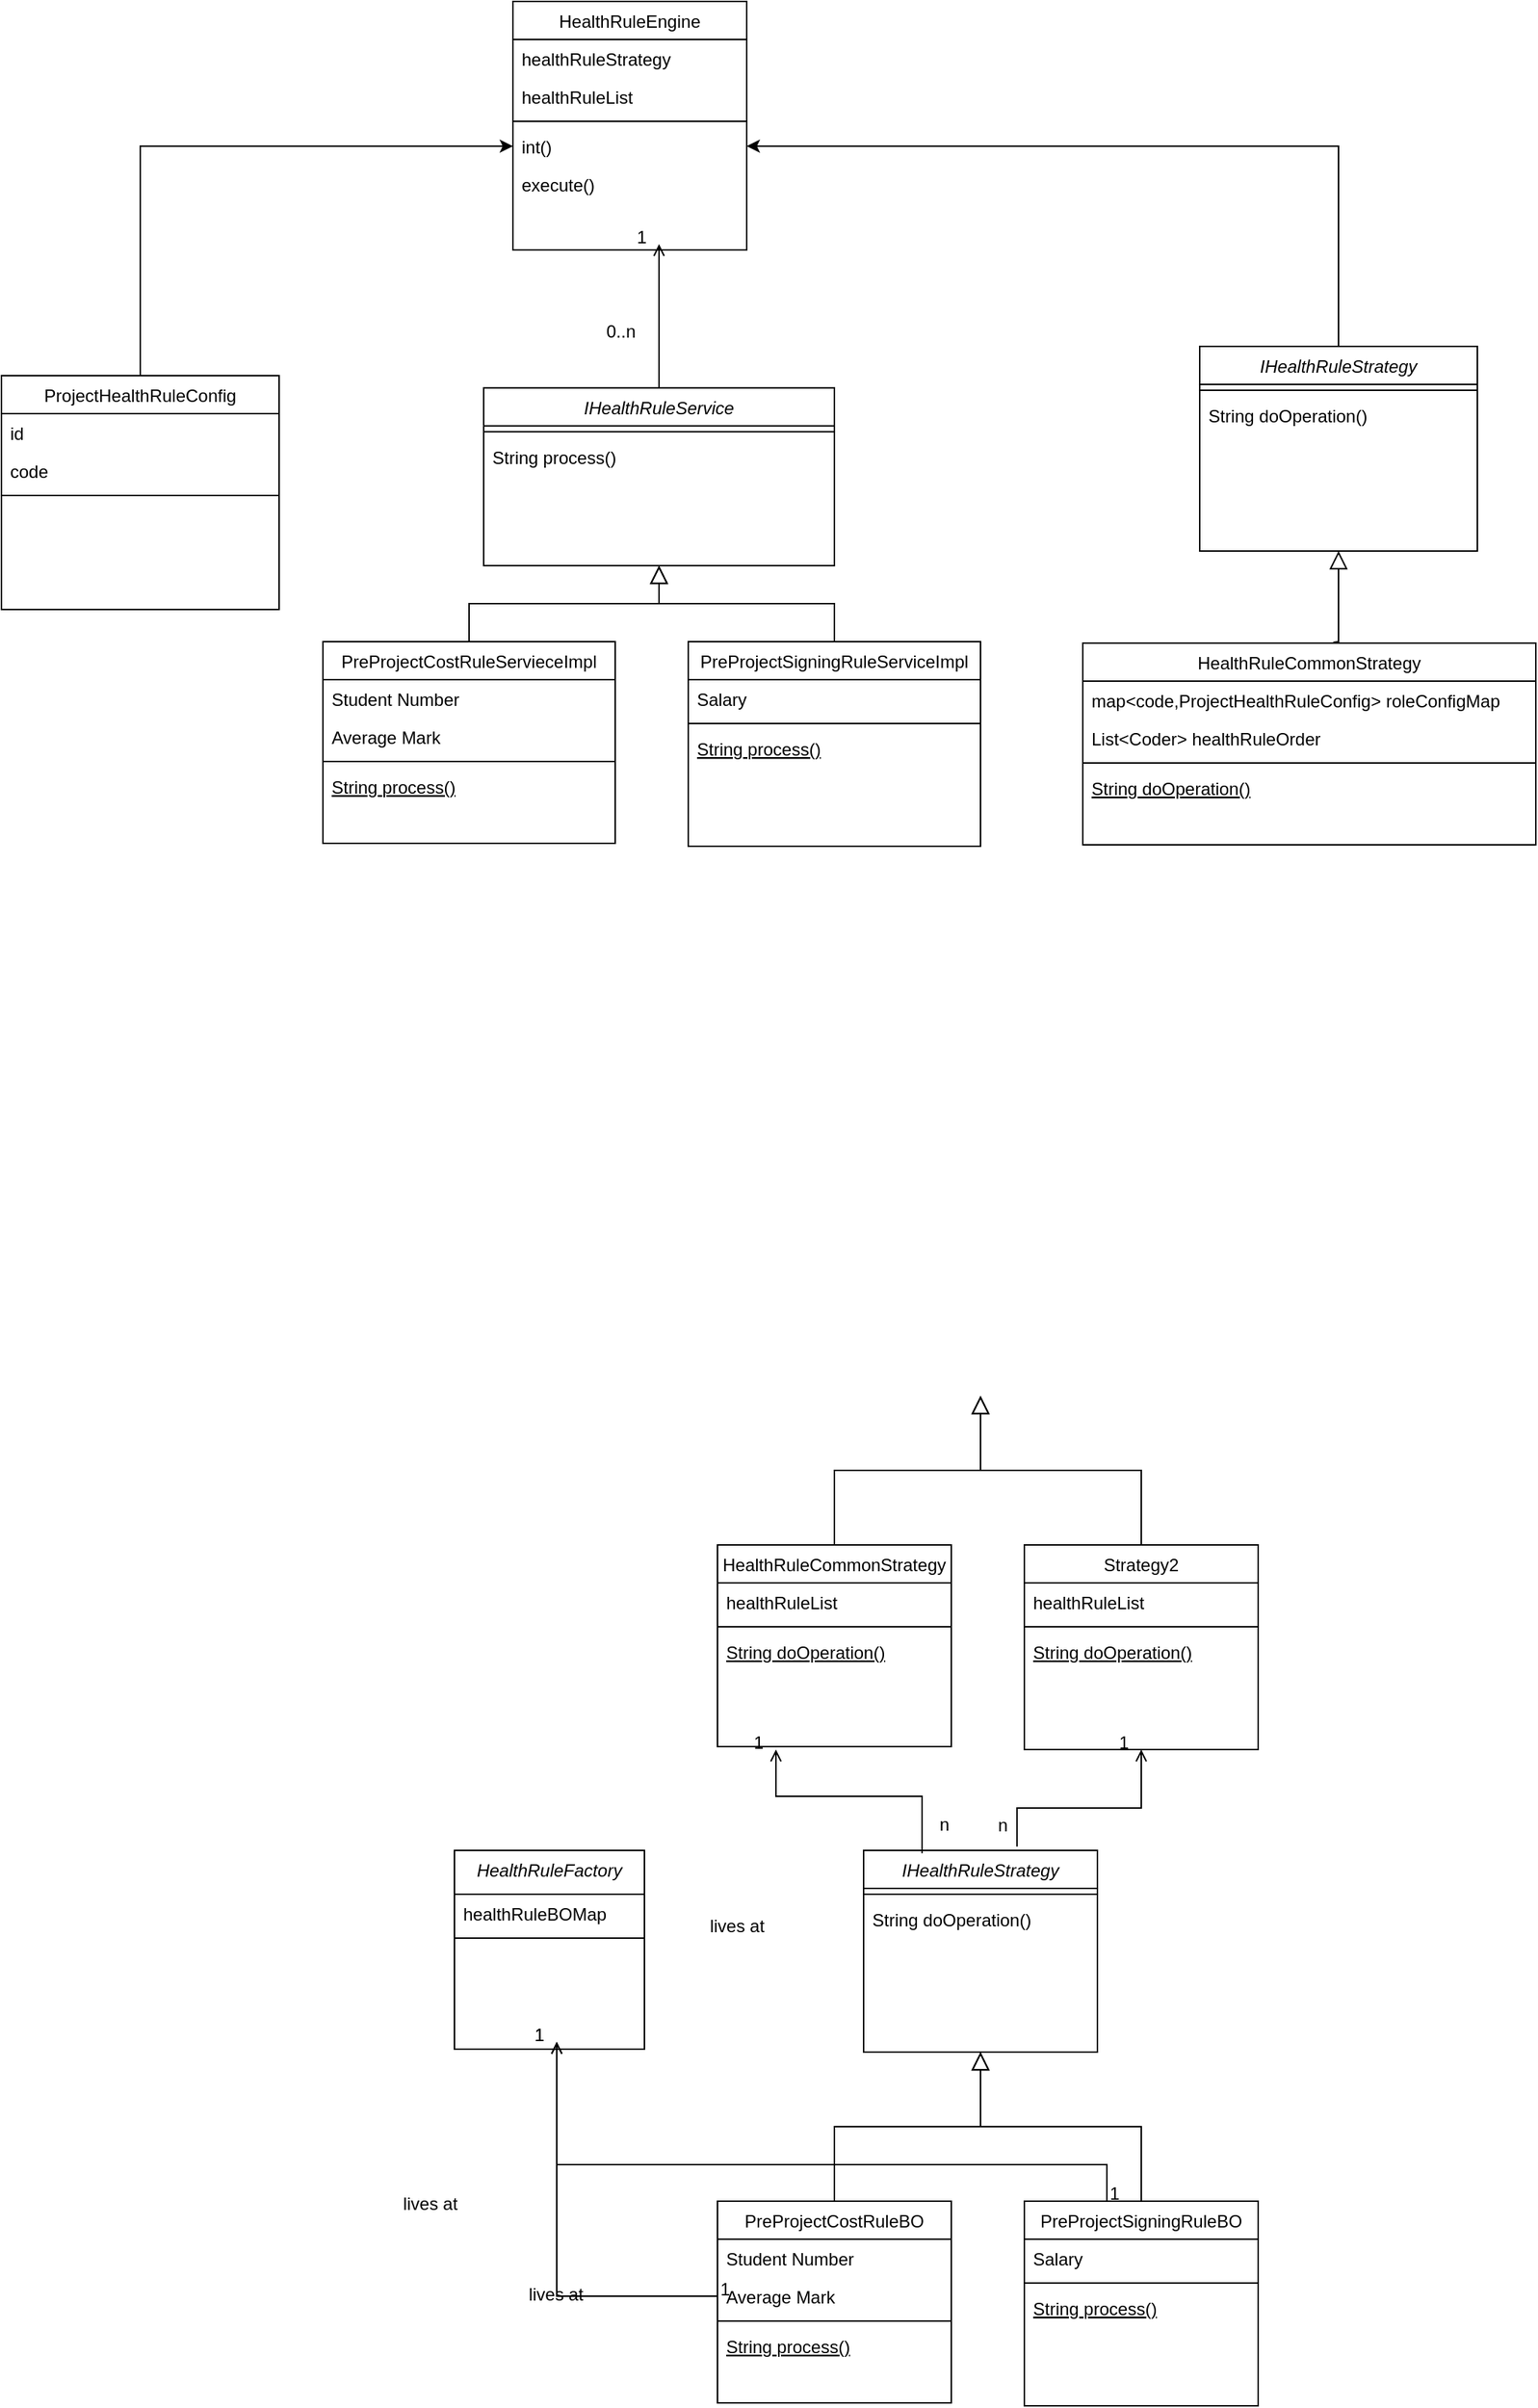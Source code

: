 <mxfile version="24.3.1" type="github">
  <diagram id="C5RBs43oDa-KdzZeNtuy" name="Page-1">
    <mxGraphModel dx="2474" dy="2051" grid="1" gridSize="10" guides="1" tooltips="1" connect="1" arrows="1" fold="1" page="1" pageScale="1" pageWidth="827" pageHeight="1169" math="0" shadow="0">
      <root>
        <mxCell id="WIyWlLk6GJQsqaUBKTNV-0" />
        <mxCell id="WIyWlLk6GJQsqaUBKTNV-1" parent="WIyWlLk6GJQsqaUBKTNV-0" />
        <mxCell id="zkfFHV4jXpPFQw0GAbJ--0" value="IHealthRuleService" style="swimlane;fontStyle=2;align=center;verticalAlign=top;childLayout=stackLayout;horizontal=1;startSize=26;horizontalStack=0;resizeParent=1;resizeLast=0;collapsible=1;marginBottom=0;rounded=0;shadow=0;strokeWidth=1;" parent="WIyWlLk6GJQsqaUBKTNV-1" vertex="1">
          <mxGeometry x="-60" y="168.42" width="240" height="121.58" as="geometry">
            <mxRectangle x="230" y="140" width="160" height="26" as="alternateBounds" />
          </mxGeometry>
        </mxCell>
        <mxCell id="zkfFHV4jXpPFQw0GAbJ--4" value="" style="line;html=1;strokeWidth=1;align=left;verticalAlign=middle;spacingTop=-1;spacingLeft=3;spacingRight=3;rotatable=0;labelPosition=right;points=[];portConstraint=eastwest;" parent="zkfFHV4jXpPFQw0GAbJ--0" vertex="1">
          <mxGeometry y="26" width="240" height="8" as="geometry" />
        </mxCell>
        <mxCell id="zkfFHV4jXpPFQw0GAbJ--5" value="String process()" style="text;align=left;verticalAlign=top;spacingLeft=4;spacingRight=4;overflow=hidden;rotatable=0;points=[[0,0.5],[1,0.5]];portConstraint=eastwest;" parent="zkfFHV4jXpPFQw0GAbJ--0" vertex="1">
          <mxGeometry y="34" width="240" height="26" as="geometry" />
        </mxCell>
        <mxCell id="zkfFHV4jXpPFQw0GAbJ--6" value="PreProjectCostRuleServieceImpl" style="swimlane;fontStyle=0;align=center;verticalAlign=top;childLayout=stackLayout;horizontal=1;startSize=26;horizontalStack=0;resizeParent=1;resizeLast=0;collapsible=1;marginBottom=0;rounded=0;shadow=0;strokeWidth=1;" parent="WIyWlLk6GJQsqaUBKTNV-1" vertex="1">
          <mxGeometry x="-170" y="342" width="200" height="138" as="geometry">
            <mxRectangle x="130" y="380" width="160" height="26" as="alternateBounds" />
          </mxGeometry>
        </mxCell>
        <mxCell id="zkfFHV4jXpPFQw0GAbJ--7" value="Student Number" style="text;align=left;verticalAlign=top;spacingLeft=4;spacingRight=4;overflow=hidden;rotatable=0;points=[[0,0.5],[1,0.5]];portConstraint=eastwest;" parent="zkfFHV4jXpPFQw0GAbJ--6" vertex="1">
          <mxGeometry y="26" width="200" height="26" as="geometry" />
        </mxCell>
        <mxCell id="zkfFHV4jXpPFQw0GAbJ--8" value="Average Mark" style="text;align=left;verticalAlign=top;spacingLeft=4;spacingRight=4;overflow=hidden;rotatable=0;points=[[0,0.5],[1,0.5]];portConstraint=eastwest;rounded=0;shadow=0;html=0;" parent="zkfFHV4jXpPFQw0GAbJ--6" vertex="1">
          <mxGeometry y="52" width="200" height="26" as="geometry" />
        </mxCell>
        <mxCell id="zkfFHV4jXpPFQw0GAbJ--9" value="" style="line;html=1;strokeWidth=1;align=left;verticalAlign=middle;spacingTop=-1;spacingLeft=3;spacingRight=3;rotatable=0;labelPosition=right;points=[];portConstraint=eastwest;" parent="zkfFHV4jXpPFQw0GAbJ--6" vertex="1">
          <mxGeometry y="78" width="200" height="8" as="geometry" />
        </mxCell>
        <mxCell id="zkfFHV4jXpPFQw0GAbJ--10" value="String process()" style="text;align=left;verticalAlign=top;spacingLeft=4;spacingRight=4;overflow=hidden;rotatable=0;points=[[0,0.5],[1,0.5]];portConstraint=eastwest;fontStyle=4" parent="zkfFHV4jXpPFQw0GAbJ--6" vertex="1">
          <mxGeometry y="86" width="200" height="26" as="geometry" />
        </mxCell>
        <mxCell id="zkfFHV4jXpPFQw0GAbJ--12" value="" style="endArrow=block;endSize=10;endFill=0;shadow=0;strokeWidth=1;rounded=0;curved=0;edgeStyle=elbowEdgeStyle;elbow=vertical;" parent="WIyWlLk6GJQsqaUBKTNV-1" source="zkfFHV4jXpPFQw0GAbJ--6" target="zkfFHV4jXpPFQw0GAbJ--0" edge="1">
          <mxGeometry width="160" relative="1" as="geometry">
            <mxPoint x="-50" y="251.42" as="sourcePoint" />
            <mxPoint x="-50" y="251.42" as="targetPoint" />
          </mxGeometry>
        </mxCell>
        <mxCell id="zkfFHV4jXpPFQw0GAbJ--13" value="PreProjectSigningRuleServiceImpl" style="swimlane;fontStyle=0;align=center;verticalAlign=top;childLayout=stackLayout;horizontal=1;startSize=26;horizontalStack=0;resizeParent=1;resizeLast=0;collapsible=1;marginBottom=0;rounded=0;shadow=0;strokeWidth=1;" parent="WIyWlLk6GJQsqaUBKTNV-1" vertex="1">
          <mxGeometry x="80" y="342" width="200" height="140" as="geometry">
            <mxRectangle x="340" y="380" width="170" height="26" as="alternateBounds" />
          </mxGeometry>
        </mxCell>
        <mxCell id="zkfFHV4jXpPFQw0GAbJ--14" value="Salary" style="text;align=left;verticalAlign=top;spacingLeft=4;spacingRight=4;overflow=hidden;rotatable=0;points=[[0,0.5],[1,0.5]];portConstraint=eastwest;" parent="zkfFHV4jXpPFQw0GAbJ--13" vertex="1">
          <mxGeometry y="26" width="200" height="26" as="geometry" />
        </mxCell>
        <mxCell id="zkfFHV4jXpPFQw0GAbJ--15" value="" style="line;html=1;strokeWidth=1;align=left;verticalAlign=middle;spacingTop=-1;spacingLeft=3;spacingRight=3;rotatable=0;labelPosition=right;points=[];portConstraint=eastwest;" parent="zkfFHV4jXpPFQw0GAbJ--13" vertex="1">
          <mxGeometry y="52" width="200" height="8" as="geometry" />
        </mxCell>
        <mxCell id="kX_uOr65RnLTQAiYlxwa-3" value="String process()" style="text;align=left;verticalAlign=top;spacingLeft=4;spacingRight=4;overflow=hidden;rotatable=0;points=[[0,0.5],[1,0.5]];portConstraint=eastwest;fontStyle=4" vertex="1" parent="zkfFHV4jXpPFQw0GAbJ--13">
          <mxGeometry y="60" width="200" height="26" as="geometry" />
        </mxCell>
        <mxCell id="zkfFHV4jXpPFQw0GAbJ--16" value="" style="endArrow=block;endSize=10;endFill=0;shadow=0;strokeWidth=1;rounded=0;curved=0;edgeStyle=elbowEdgeStyle;elbow=vertical;" parent="WIyWlLk6GJQsqaUBKTNV-1" source="zkfFHV4jXpPFQw0GAbJ--13" target="zkfFHV4jXpPFQw0GAbJ--0" edge="1">
          <mxGeometry width="160" relative="1" as="geometry">
            <mxPoint x="-40" y="421.42" as="sourcePoint" />
            <mxPoint x="60" y="319.42" as="targetPoint" />
          </mxGeometry>
        </mxCell>
        <mxCell id="zkfFHV4jXpPFQw0GAbJ--17" value="HealthRuleEngine" style="swimlane;fontStyle=0;align=center;verticalAlign=top;childLayout=stackLayout;horizontal=1;startSize=26;horizontalStack=0;resizeParent=1;resizeLast=0;collapsible=1;marginBottom=0;rounded=0;shadow=0;strokeWidth=1;" parent="WIyWlLk6GJQsqaUBKTNV-1" vertex="1">
          <mxGeometry x="-40" y="-96" width="160" height="170" as="geometry">
            <mxRectangle x="550" y="140" width="160" height="26" as="alternateBounds" />
          </mxGeometry>
        </mxCell>
        <mxCell id="zkfFHV4jXpPFQw0GAbJ--18" value="healthRuleStrategy" style="text;align=left;verticalAlign=top;spacingLeft=4;spacingRight=4;overflow=hidden;rotatable=0;points=[[0,0.5],[1,0.5]];portConstraint=eastwest;" parent="zkfFHV4jXpPFQw0GAbJ--17" vertex="1">
          <mxGeometry y="26" width="160" height="26" as="geometry" />
        </mxCell>
        <mxCell id="kX_uOr65RnLTQAiYlxwa-150" value="healthRuleList" style="text;align=left;verticalAlign=top;spacingLeft=4;spacingRight=4;overflow=hidden;rotatable=0;points=[[0,0.5],[1,0.5]];portConstraint=eastwest;rounded=0;shadow=0;html=0;" vertex="1" parent="zkfFHV4jXpPFQw0GAbJ--17">
          <mxGeometry y="52" width="160" height="26" as="geometry" />
        </mxCell>
        <mxCell id="zkfFHV4jXpPFQw0GAbJ--23" value="" style="line;html=1;strokeWidth=1;align=left;verticalAlign=middle;spacingTop=-1;spacingLeft=3;spacingRight=3;rotatable=0;labelPosition=right;points=[];portConstraint=eastwest;" parent="zkfFHV4jXpPFQw0GAbJ--17" vertex="1">
          <mxGeometry y="78" width="160" height="8" as="geometry" />
        </mxCell>
        <mxCell id="zkfFHV4jXpPFQw0GAbJ--24" value="int()" style="text;align=left;verticalAlign=top;spacingLeft=4;spacingRight=4;overflow=hidden;rotatable=0;points=[[0,0.5],[1,0.5]];portConstraint=eastwest;" parent="zkfFHV4jXpPFQw0GAbJ--17" vertex="1">
          <mxGeometry y="86" width="160" height="26" as="geometry" />
        </mxCell>
        <mxCell id="zkfFHV4jXpPFQw0GAbJ--25" value="execute()" style="text;align=left;verticalAlign=top;spacingLeft=4;spacingRight=4;overflow=hidden;rotatable=0;points=[[0,0.5],[1,0.5]];portConstraint=eastwest;" parent="zkfFHV4jXpPFQw0GAbJ--17" vertex="1">
          <mxGeometry y="112" width="160" height="26" as="geometry" />
        </mxCell>
        <mxCell id="zkfFHV4jXpPFQw0GAbJ--26" value="" style="endArrow=open;shadow=0;strokeWidth=1;rounded=0;curved=0;endFill=1;edgeStyle=elbowEdgeStyle;elbow=vertical;" parent="WIyWlLk6GJQsqaUBKTNV-1" source="zkfFHV4jXpPFQw0GAbJ--0" edge="1">
          <mxGeometry x="0.5" y="41" relative="1" as="geometry">
            <mxPoint x="95" y="190" as="sourcePoint" />
            <mxPoint x="60" y="70" as="targetPoint" />
            <mxPoint x="-40" y="32" as="offset" />
          </mxGeometry>
        </mxCell>
        <mxCell id="zkfFHV4jXpPFQw0GAbJ--27" value="0..n" style="resizable=0;align=left;verticalAlign=bottom;labelBackgroundColor=none;fontSize=12;" parent="zkfFHV4jXpPFQw0GAbJ--26" connectable="0" vertex="1">
          <mxGeometry x="-1" relative="1" as="geometry">
            <mxPoint x="-38" y="-30" as="offset" />
          </mxGeometry>
        </mxCell>
        <mxCell id="zkfFHV4jXpPFQw0GAbJ--28" value="1" style="resizable=0;align=right;verticalAlign=bottom;labelBackgroundColor=none;fontSize=12;" parent="zkfFHV4jXpPFQw0GAbJ--26" connectable="0" vertex="1">
          <mxGeometry x="1" relative="1" as="geometry">
            <mxPoint x="-7" y="4" as="offset" />
          </mxGeometry>
        </mxCell>
        <mxCell id="zkfFHV4jXpPFQw0GAbJ--29" value="&lt;div&gt;&lt;br&gt;&lt;/div&gt;&lt;div&gt;&lt;br&gt;&lt;/div&gt;" style="text;html=1;resizable=0;points=[];;align=center;verticalAlign=middle;labelBackgroundColor=none;rounded=0;shadow=0;strokeWidth=1;fontSize=12;" parent="zkfFHV4jXpPFQw0GAbJ--26" vertex="1" connectable="0">
          <mxGeometry x="0.5" y="49" relative="1" as="geometry">
            <mxPoint x="-38" y="40" as="offset" />
          </mxGeometry>
        </mxCell>
        <mxCell id="kX_uOr65RnLTQAiYlxwa-52" value="HealthRuleCommonStrategy" style="swimlane;fontStyle=0;align=center;verticalAlign=top;childLayout=stackLayout;horizontal=1;startSize=26;horizontalStack=0;resizeParent=1;resizeLast=0;collapsible=1;marginBottom=0;rounded=0;shadow=0;strokeWidth=1;" vertex="1" parent="WIyWlLk6GJQsqaUBKTNV-1">
          <mxGeometry x="100" y="960" width="160" height="138" as="geometry">
            <mxRectangle x="130" y="380" width="160" height="26" as="alternateBounds" />
          </mxGeometry>
        </mxCell>
        <mxCell id="kX_uOr65RnLTQAiYlxwa-54" value="healthRuleList" style="text;align=left;verticalAlign=top;spacingLeft=4;spacingRight=4;overflow=hidden;rotatable=0;points=[[0,0.5],[1,0.5]];portConstraint=eastwest;rounded=0;shadow=0;html=0;" vertex="1" parent="kX_uOr65RnLTQAiYlxwa-52">
          <mxGeometry y="26" width="160" height="26" as="geometry" />
        </mxCell>
        <mxCell id="kX_uOr65RnLTQAiYlxwa-55" value="" style="line;html=1;strokeWidth=1;align=left;verticalAlign=middle;spacingTop=-1;spacingLeft=3;spacingRight=3;rotatable=0;labelPosition=right;points=[];portConstraint=eastwest;" vertex="1" parent="kX_uOr65RnLTQAiYlxwa-52">
          <mxGeometry y="52" width="160" height="8" as="geometry" />
        </mxCell>
        <mxCell id="kX_uOr65RnLTQAiYlxwa-56" value="String doOperation()" style="text;align=left;verticalAlign=top;spacingLeft=4;spacingRight=4;overflow=hidden;rotatable=0;points=[[0,0.5],[1,0.5]];portConstraint=eastwest;fontStyle=4" vertex="1" parent="kX_uOr65RnLTQAiYlxwa-52">
          <mxGeometry y="60" width="160" height="26" as="geometry" />
        </mxCell>
        <mxCell id="kX_uOr65RnLTQAiYlxwa-57" value="" style="endArrow=block;endSize=10;endFill=0;shadow=0;strokeWidth=1;rounded=0;curved=0;edgeStyle=elbowEdgeStyle;elbow=vertical;" edge="1" parent="WIyWlLk6GJQsqaUBKTNV-1" source="kX_uOr65RnLTQAiYlxwa-52">
          <mxGeometry width="160" relative="1" as="geometry">
            <mxPoint x="180" y="803" as="sourcePoint" />
            <mxPoint x="280" y="858" as="targetPoint" />
          </mxGeometry>
        </mxCell>
        <mxCell id="kX_uOr65RnLTQAiYlxwa-58" value="Strategy2" style="swimlane;fontStyle=0;align=center;verticalAlign=top;childLayout=stackLayout;horizontal=1;startSize=26;horizontalStack=0;resizeParent=1;resizeLast=0;collapsible=1;marginBottom=0;rounded=0;shadow=0;strokeWidth=1;" vertex="1" parent="WIyWlLk6GJQsqaUBKTNV-1">
          <mxGeometry x="310" y="960" width="160" height="140" as="geometry">
            <mxRectangle x="340" y="380" width="170" height="26" as="alternateBounds" />
          </mxGeometry>
        </mxCell>
        <mxCell id="kX_uOr65RnLTQAiYlxwa-59" value="healthRuleList" style="text;align=left;verticalAlign=top;spacingLeft=4;spacingRight=4;overflow=hidden;rotatable=0;points=[[0,0.5],[1,0.5]];portConstraint=eastwest;" vertex="1" parent="kX_uOr65RnLTQAiYlxwa-58">
          <mxGeometry y="26" width="160" height="26" as="geometry" />
        </mxCell>
        <mxCell id="kX_uOr65RnLTQAiYlxwa-60" value="" style="line;html=1;strokeWidth=1;align=left;verticalAlign=middle;spacingTop=-1;spacingLeft=3;spacingRight=3;rotatable=0;labelPosition=right;points=[];portConstraint=eastwest;" vertex="1" parent="kX_uOr65RnLTQAiYlxwa-58">
          <mxGeometry y="52" width="160" height="8" as="geometry" />
        </mxCell>
        <mxCell id="kX_uOr65RnLTQAiYlxwa-61" value="String doOperation()" style="text;align=left;verticalAlign=top;spacingLeft=4;spacingRight=4;overflow=hidden;rotatable=0;points=[[0,0.5],[1,0.5]];portConstraint=eastwest;fontStyle=4" vertex="1" parent="kX_uOr65RnLTQAiYlxwa-58">
          <mxGeometry y="60" width="160" height="26" as="geometry" />
        </mxCell>
        <mxCell id="kX_uOr65RnLTQAiYlxwa-62" value="" style="endArrow=block;endSize=10;endFill=0;shadow=0;strokeWidth=1;rounded=0;curved=0;edgeStyle=elbowEdgeStyle;elbow=vertical;" edge="1" parent="WIyWlLk6GJQsqaUBKTNV-1" source="kX_uOr65RnLTQAiYlxwa-58">
          <mxGeometry width="160" relative="1" as="geometry">
            <mxPoint x="190" y="973" as="sourcePoint" />
            <mxPoint x="280" y="858" as="targetPoint" />
          </mxGeometry>
        </mxCell>
        <mxCell id="kX_uOr65RnLTQAiYlxwa-83" value="IHealthRuleStrategy" style="swimlane;fontStyle=2;align=center;verticalAlign=top;childLayout=stackLayout;horizontal=1;startSize=26;horizontalStack=0;resizeParent=1;resizeLast=0;collapsible=1;marginBottom=0;rounded=0;shadow=0;strokeWidth=1;" vertex="1" parent="WIyWlLk6GJQsqaUBKTNV-1">
          <mxGeometry x="200" y="1169" width="160" height="138" as="geometry">
            <mxRectangle x="230" y="140" width="160" height="26" as="alternateBounds" />
          </mxGeometry>
        </mxCell>
        <mxCell id="kX_uOr65RnLTQAiYlxwa-84" value="" style="line;html=1;strokeWidth=1;align=left;verticalAlign=middle;spacingTop=-1;spacingLeft=3;spacingRight=3;rotatable=0;labelPosition=right;points=[];portConstraint=eastwest;" vertex="1" parent="kX_uOr65RnLTQAiYlxwa-83">
          <mxGeometry y="26" width="160" height="8" as="geometry" />
        </mxCell>
        <mxCell id="kX_uOr65RnLTQAiYlxwa-85" value="String doOperation()" style="text;align=left;verticalAlign=top;spacingLeft=4;spacingRight=4;overflow=hidden;rotatable=0;points=[[0,0.5],[1,0.5]];portConstraint=eastwest;" vertex="1" parent="kX_uOr65RnLTQAiYlxwa-83">
          <mxGeometry y="34" width="160" height="26" as="geometry" />
        </mxCell>
        <mxCell id="kX_uOr65RnLTQAiYlxwa-86" value="PreProjectCostRuleBO" style="swimlane;fontStyle=0;align=center;verticalAlign=top;childLayout=stackLayout;horizontal=1;startSize=26;horizontalStack=0;resizeParent=1;resizeLast=0;collapsible=1;marginBottom=0;rounded=0;shadow=0;strokeWidth=1;" vertex="1" parent="WIyWlLk6GJQsqaUBKTNV-1">
          <mxGeometry x="100" y="1409" width="160" height="138" as="geometry">
            <mxRectangle x="130" y="380" width="160" height="26" as="alternateBounds" />
          </mxGeometry>
        </mxCell>
        <mxCell id="kX_uOr65RnLTQAiYlxwa-87" value="Student Number" style="text;align=left;verticalAlign=top;spacingLeft=4;spacingRight=4;overflow=hidden;rotatable=0;points=[[0,0.5],[1,0.5]];portConstraint=eastwest;" vertex="1" parent="kX_uOr65RnLTQAiYlxwa-86">
          <mxGeometry y="26" width="160" height="26" as="geometry" />
        </mxCell>
        <mxCell id="kX_uOr65RnLTQAiYlxwa-88" value="Average Mark" style="text;align=left;verticalAlign=top;spacingLeft=4;spacingRight=4;overflow=hidden;rotatable=0;points=[[0,0.5],[1,0.5]];portConstraint=eastwest;rounded=0;shadow=0;html=0;" vertex="1" parent="kX_uOr65RnLTQAiYlxwa-86">
          <mxGeometry y="52" width="160" height="26" as="geometry" />
        </mxCell>
        <mxCell id="kX_uOr65RnLTQAiYlxwa-89" value="" style="line;html=1;strokeWidth=1;align=left;verticalAlign=middle;spacingTop=-1;spacingLeft=3;spacingRight=3;rotatable=0;labelPosition=right;points=[];portConstraint=eastwest;" vertex="1" parent="kX_uOr65RnLTQAiYlxwa-86">
          <mxGeometry y="78" width="160" height="8" as="geometry" />
        </mxCell>
        <mxCell id="kX_uOr65RnLTQAiYlxwa-90" value="String process()" style="text;align=left;verticalAlign=top;spacingLeft=4;spacingRight=4;overflow=hidden;rotatable=0;points=[[0,0.5],[1,0.5]];portConstraint=eastwest;fontStyle=4" vertex="1" parent="kX_uOr65RnLTQAiYlxwa-86">
          <mxGeometry y="86" width="160" height="26" as="geometry" />
        </mxCell>
        <mxCell id="kX_uOr65RnLTQAiYlxwa-91" value="" style="endArrow=block;endSize=10;endFill=0;shadow=0;strokeWidth=1;rounded=0;curved=0;edgeStyle=elbowEdgeStyle;elbow=vertical;" edge="1" parent="WIyWlLk6GJQsqaUBKTNV-1" source="kX_uOr65RnLTQAiYlxwa-86" target="kX_uOr65RnLTQAiYlxwa-83">
          <mxGeometry width="160" relative="1" as="geometry">
            <mxPoint x="180" y="1252" as="sourcePoint" />
            <mxPoint x="180" y="1252" as="targetPoint" />
          </mxGeometry>
        </mxCell>
        <mxCell id="kX_uOr65RnLTQAiYlxwa-92" value="PreProjectSigningRuleBO" style="swimlane;fontStyle=0;align=center;verticalAlign=top;childLayout=stackLayout;horizontal=1;startSize=26;horizontalStack=0;resizeParent=1;resizeLast=0;collapsible=1;marginBottom=0;rounded=0;shadow=0;strokeWidth=1;" vertex="1" parent="WIyWlLk6GJQsqaUBKTNV-1">
          <mxGeometry x="310" y="1409" width="160" height="140" as="geometry">
            <mxRectangle x="340" y="380" width="170" height="26" as="alternateBounds" />
          </mxGeometry>
        </mxCell>
        <mxCell id="kX_uOr65RnLTQAiYlxwa-93" value="Salary" style="text;align=left;verticalAlign=top;spacingLeft=4;spacingRight=4;overflow=hidden;rotatable=0;points=[[0,0.5],[1,0.5]];portConstraint=eastwest;" vertex="1" parent="kX_uOr65RnLTQAiYlxwa-92">
          <mxGeometry y="26" width="160" height="26" as="geometry" />
        </mxCell>
        <mxCell id="kX_uOr65RnLTQAiYlxwa-94" value="" style="line;html=1;strokeWidth=1;align=left;verticalAlign=middle;spacingTop=-1;spacingLeft=3;spacingRight=3;rotatable=0;labelPosition=right;points=[];portConstraint=eastwest;" vertex="1" parent="kX_uOr65RnLTQAiYlxwa-92">
          <mxGeometry y="52" width="160" height="8" as="geometry" />
        </mxCell>
        <mxCell id="kX_uOr65RnLTQAiYlxwa-95" value="String process()" style="text;align=left;verticalAlign=top;spacingLeft=4;spacingRight=4;overflow=hidden;rotatable=0;points=[[0,0.5],[1,0.5]];portConstraint=eastwest;fontStyle=4" vertex="1" parent="kX_uOr65RnLTQAiYlxwa-92">
          <mxGeometry y="60" width="160" height="26" as="geometry" />
        </mxCell>
        <mxCell id="kX_uOr65RnLTQAiYlxwa-96" value="" style="endArrow=block;endSize=10;endFill=0;shadow=0;strokeWidth=1;rounded=0;curved=0;edgeStyle=elbowEdgeStyle;elbow=vertical;" edge="1" parent="WIyWlLk6GJQsqaUBKTNV-1" source="kX_uOr65RnLTQAiYlxwa-92" target="kX_uOr65RnLTQAiYlxwa-83">
          <mxGeometry width="160" relative="1" as="geometry">
            <mxPoint x="190" y="1422" as="sourcePoint" />
            <mxPoint x="290" y="1320" as="targetPoint" />
          </mxGeometry>
        </mxCell>
        <mxCell id="kX_uOr65RnLTQAiYlxwa-101" value="HealthRuleFactory" style="swimlane;fontStyle=2;align=center;verticalAlign=top;childLayout=stackLayout;horizontal=1;startSize=30;horizontalStack=0;resizeParent=1;resizeLast=0;collapsible=1;marginBottom=0;rounded=0;shadow=0;strokeWidth=1;" vertex="1" parent="WIyWlLk6GJQsqaUBKTNV-1">
          <mxGeometry x="-80" y="1169" width="130" height="136" as="geometry">
            <mxRectangle x="230" y="140" width="160" height="26" as="alternateBounds" />
          </mxGeometry>
        </mxCell>
        <mxCell id="kX_uOr65RnLTQAiYlxwa-102" value="healthRuleBOMap" style="text;align=left;verticalAlign=top;spacingLeft=4;spacingRight=4;overflow=hidden;rotatable=0;points=[[0,0.5],[1,0.5]];portConstraint=eastwest;" vertex="1" parent="kX_uOr65RnLTQAiYlxwa-101">
          <mxGeometry y="30" width="130" height="26" as="geometry" />
        </mxCell>
        <mxCell id="kX_uOr65RnLTQAiYlxwa-103" value="" style="line;html=1;strokeWidth=1;align=left;verticalAlign=middle;spacingTop=-1;spacingLeft=3;spacingRight=3;rotatable=0;labelPosition=right;points=[];portConstraint=eastwest;" vertex="1" parent="kX_uOr65RnLTQAiYlxwa-101">
          <mxGeometry y="56" width="130" height="8" as="geometry" />
        </mxCell>
        <mxCell id="kX_uOr65RnLTQAiYlxwa-104" value="" style="endArrow=open;shadow=0;strokeWidth=1;rounded=0;curved=0;endFill=1;edgeStyle=elbowEdgeStyle;elbow=vertical;exitX=0;exitY=0.5;exitDx=0;exitDy=0;" edge="1" parent="WIyWlLk6GJQsqaUBKTNV-1" source="kX_uOr65RnLTQAiYlxwa-88">
          <mxGeometry x="0.5" y="41" relative="1" as="geometry">
            <mxPoint x="-50" y="1509" as="sourcePoint" />
            <mxPoint x="-10" y="1300" as="targetPoint" />
            <mxPoint x="-40" y="32" as="offset" />
            <Array as="points">
              <mxPoint x="30" y="1474" />
            </Array>
          </mxGeometry>
        </mxCell>
        <mxCell id="kX_uOr65RnLTQAiYlxwa-105" value="1" style="resizable=0;align=left;verticalAlign=bottom;labelBackgroundColor=none;fontSize=12;" connectable="0" vertex="1" parent="kX_uOr65RnLTQAiYlxwa-104">
          <mxGeometry x="-1" relative="1" as="geometry">
            <mxPoint y="4" as="offset" />
          </mxGeometry>
        </mxCell>
        <mxCell id="kX_uOr65RnLTQAiYlxwa-106" value="1" style="resizable=0;align=right;verticalAlign=bottom;labelBackgroundColor=none;fontSize=12;" connectable="0" vertex="1" parent="kX_uOr65RnLTQAiYlxwa-104">
          <mxGeometry x="1" relative="1" as="geometry">
            <mxPoint x="-7" y="4" as="offset" />
          </mxGeometry>
        </mxCell>
        <mxCell id="kX_uOr65RnLTQAiYlxwa-107" value="lives at" style="text;html=1;resizable=0;points=[];;align=center;verticalAlign=middle;labelBackgroundColor=none;rounded=0;shadow=0;strokeWidth=1;fontSize=12;" vertex="1" connectable="0" parent="kX_uOr65RnLTQAiYlxwa-104">
          <mxGeometry x="0.5" y="49" relative="1" as="geometry">
            <mxPoint x="-38" y="40" as="offset" />
          </mxGeometry>
        </mxCell>
        <mxCell id="kX_uOr65RnLTQAiYlxwa-108" value="&#xa;" style="endArrow=open;shadow=0;strokeWidth=1;rounded=0;curved=0;endFill=1;edgeStyle=elbowEdgeStyle;elbow=vertical;exitX=0.353;exitY=-0.002;exitDx=0;exitDy=0;exitPerimeter=0;" edge="1" parent="WIyWlLk6GJQsqaUBKTNV-1" source="kX_uOr65RnLTQAiYlxwa-92">
          <mxGeometry x="0.5" y="41" relative="1" as="geometry">
            <mxPoint x="370" y="1382" as="sourcePoint" />
            <mxPoint x="-10" y="1300" as="targetPoint" />
            <mxPoint x="-40" y="32" as="offset" />
            <Array as="points">
              <mxPoint x="100" y="1384" />
            </Array>
          </mxGeometry>
        </mxCell>
        <mxCell id="kX_uOr65RnLTQAiYlxwa-109" value="1" style="resizable=0;align=left;verticalAlign=bottom;labelBackgroundColor=none;fontSize=12;" connectable="0" vertex="1" parent="kX_uOr65RnLTQAiYlxwa-108">
          <mxGeometry x="-1" relative="1" as="geometry">
            <mxPoint y="4" as="offset" />
          </mxGeometry>
        </mxCell>
        <mxCell id="kX_uOr65RnLTQAiYlxwa-110" value="1" style="resizable=0;align=right;verticalAlign=bottom;labelBackgroundColor=none;fontSize=12;" connectable="0" vertex="1" parent="kX_uOr65RnLTQAiYlxwa-108">
          <mxGeometry x="1" relative="1" as="geometry">
            <mxPoint x="-7" y="4" as="offset" />
          </mxGeometry>
        </mxCell>
        <mxCell id="kX_uOr65RnLTQAiYlxwa-111" value="lives at" style="text;html=1;resizable=0;points=[];;align=center;verticalAlign=middle;labelBackgroundColor=none;rounded=0;shadow=0;strokeWidth=1;fontSize=12;" vertex="1" connectable="0" parent="kX_uOr65RnLTQAiYlxwa-108">
          <mxGeometry x="0.5" y="49" relative="1" as="geometry">
            <mxPoint x="-38" y="40" as="offset" />
          </mxGeometry>
        </mxCell>
        <mxCell id="kX_uOr65RnLTQAiYlxwa-116" value="" style="endArrow=open;shadow=0;strokeWidth=1;rounded=0;curved=0;endFill=1;edgeStyle=elbowEdgeStyle;elbow=vertical;exitX=0.5;exitY=0;exitDx=0;exitDy=0;" edge="1" parent="WIyWlLk6GJQsqaUBKTNV-1">
          <mxGeometry x="0.5" y="41" relative="1" as="geometry">
            <mxPoint x="240" y="1171" as="sourcePoint" />
            <mxPoint x="140" y="1100" as="targetPoint" />
            <mxPoint x="-40" y="32" as="offset" />
            <Array as="points">
              <mxPoint x="190" y="1132" />
            </Array>
          </mxGeometry>
        </mxCell>
        <mxCell id="kX_uOr65RnLTQAiYlxwa-117" value="n" style="resizable=0;align=left;verticalAlign=bottom;labelBackgroundColor=none;fontSize=12;" connectable="0" vertex="1" parent="kX_uOr65RnLTQAiYlxwa-116">
          <mxGeometry x="-1" relative="1" as="geometry">
            <mxPoint x="10" y="-11" as="offset" />
          </mxGeometry>
        </mxCell>
        <mxCell id="kX_uOr65RnLTQAiYlxwa-118" value="1" style="resizable=0;align=right;verticalAlign=bottom;labelBackgroundColor=none;fontSize=12;" connectable="0" vertex="1" parent="kX_uOr65RnLTQAiYlxwa-116">
          <mxGeometry x="1" relative="1" as="geometry">
            <mxPoint x="-7" y="4" as="offset" />
          </mxGeometry>
        </mxCell>
        <mxCell id="kX_uOr65RnLTQAiYlxwa-119" value="lives at" style="text;html=1;resizable=0;points=[];;align=center;verticalAlign=middle;labelBackgroundColor=none;rounded=0;shadow=0;strokeWidth=1;fontSize=12;" vertex="1" connectable="0" parent="kX_uOr65RnLTQAiYlxwa-116">
          <mxGeometry x="0.5" y="49" relative="1" as="geometry">
            <mxPoint x="-38" y="40" as="offset" />
          </mxGeometry>
        </mxCell>
        <mxCell id="kX_uOr65RnLTQAiYlxwa-120" value="" style="endArrow=open;shadow=0;strokeWidth=1;rounded=0;curved=0;endFill=1;edgeStyle=elbowEdgeStyle;elbow=vertical;entryX=0.5;entryY=1;entryDx=0;entryDy=0;exitX=0.656;exitY=-0.019;exitDx=0;exitDy=0;exitPerimeter=0;" edge="1" parent="WIyWlLk6GJQsqaUBKTNV-1" source="kX_uOr65RnLTQAiYlxwa-83" target="kX_uOr65RnLTQAiYlxwa-58">
          <mxGeometry x="0.5" y="41" relative="1" as="geometry">
            <mxPoint x="310" y="1160" as="sourcePoint" />
            <mxPoint x="190" y="1108" as="targetPoint" />
            <mxPoint x="-40" y="32" as="offset" />
            <Array as="points">
              <mxPoint x="350" y="1140" />
              <mxPoint x="350" y="1130" />
              <mxPoint x="330" y="1130" />
            </Array>
          </mxGeometry>
        </mxCell>
        <mxCell id="kX_uOr65RnLTQAiYlxwa-121" value="n" style="resizable=0;align=left;verticalAlign=bottom;labelBackgroundColor=none;fontSize=12;" connectable="0" vertex="1" parent="kX_uOr65RnLTQAiYlxwa-120">
          <mxGeometry x="-1" relative="1" as="geometry">
            <mxPoint x="-15" y="-6" as="offset" />
          </mxGeometry>
        </mxCell>
        <mxCell id="kX_uOr65RnLTQAiYlxwa-122" value="1" style="resizable=0;align=right;verticalAlign=bottom;labelBackgroundColor=none;fontSize=12;" connectable="0" vertex="1" parent="kX_uOr65RnLTQAiYlxwa-120">
          <mxGeometry x="1" relative="1" as="geometry">
            <mxPoint x="-7" y="4" as="offset" />
          </mxGeometry>
        </mxCell>
        <mxCell id="kX_uOr65RnLTQAiYlxwa-152" style="edgeStyle=orthogonalEdgeStyle;rounded=0;orthogonalLoop=1;jettySize=auto;html=1;exitX=0.5;exitY=0;exitDx=0;exitDy=0;entryX=0;entryY=0.5;entryDx=0;entryDy=0;" edge="1" parent="WIyWlLk6GJQsqaUBKTNV-1" source="kX_uOr65RnLTQAiYlxwa-124" target="zkfFHV4jXpPFQw0GAbJ--24">
          <mxGeometry relative="1" as="geometry" />
        </mxCell>
        <mxCell id="kX_uOr65RnLTQAiYlxwa-124" value="ProjectHealthRuleConfig" style="swimlane;fontStyle=0;align=center;verticalAlign=top;childLayout=stackLayout;horizontal=1;startSize=26;horizontalStack=0;resizeParent=1;resizeLast=0;collapsible=1;marginBottom=0;rounded=0;shadow=0;strokeWidth=1;" vertex="1" parent="WIyWlLk6GJQsqaUBKTNV-1">
          <mxGeometry x="-390" y="160" width="190" height="160" as="geometry">
            <mxRectangle x="130" y="380" width="160" height="26" as="alternateBounds" />
          </mxGeometry>
        </mxCell>
        <mxCell id="kX_uOr65RnLTQAiYlxwa-125" value="id" style="text;align=left;verticalAlign=top;spacingLeft=4;spacingRight=4;overflow=hidden;rotatable=0;points=[[0,0.5],[1,0.5]];portConstraint=eastwest;" vertex="1" parent="kX_uOr65RnLTQAiYlxwa-124">
          <mxGeometry y="26" width="190" height="26" as="geometry" />
        </mxCell>
        <mxCell id="kX_uOr65RnLTQAiYlxwa-129" value="code" style="text;align=left;verticalAlign=top;spacingLeft=4;spacingRight=4;overflow=hidden;rotatable=0;points=[[0,0.5],[1,0.5]];portConstraint=eastwest;" vertex="1" parent="kX_uOr65RnLTQAiYlxwa-124">
          <mxGeometry y="52" width="190" height="26" as="geometry" />
        </mxCell>
        <mxCell id="kX_uOr65RnLTQAiYlxwa-127" value="" style="line;html=1;strokeWidth=1;align=left;verticalAlign=middle;spacingTop=-1;spacingLeft=3;spacingRight=3;rotatable=0;labelPosition=right;points=[];portConstraint=eastwest;" vertex="1" parent="kX_uOr65RnLTQAiYlxwa-124">
          <mxGeometry y="78" width="190" height="8" as="geometry" />
        </mxCell>
        <mxCell id="kX_uOr65RnLTQAiYlxwa-153" style="edgeStyle=orthogonalEdgeStyle;rounded=0;orthogonalLoop=1;jettySize=auto;html=1;exitX=0.5;exitY=0;exitDx=0;exitDy=0;entryX=1;entryY=0.5;entryDx=0;entryDy=0;" edge="1" parent="WIyWlLk6GJQsqaUBKTNV-1" source="kX_uOr65RnLTQAiYlxwa-136" target="zkfFHV4jXpPFQw0GAbJ--24">
          <mxGeometry relative="1" as="geometry" />
        </mxCell>
        <mxCell id="kX_uOr65RnLTQAiYlxwa-136" value="IHealthRuleStrategy" style="swimlane;fontStyle=2;align=center;verticalAlign=top;childLayout=stackLayout;horizontal=1;startSize=26;horizontalStack=0;resizeParent=1;resizeLast=0;collapsible=1;marginBottom=0;rounded=0;shadow=0;strokeWidth=1;" vertex="1" parent="WIyWlLk6GJQsqaUBKTNV-1">
          <mxGeometry x="430" y="140" width="190" height="140" as="geometry">
            <mxRectangle x="230" y="140" width="160" height="26" as="alternateBounds" />
          </mxGeometry>
        </mxCell>
        <mxCell id="kX_uOr65RnLTQAiYlxwa-137" value="" style="line;html=1;strokeWidth=1;align=left;verticalAlign=middle;spacingTop=-1;spacingLeft=3;spacingRight=3;rotatable=0;labelPosition=right;points=[];portConstraint=eastwest;" vertex="1" parent="kX_uOr65RnLTQAiYlxwa-136">
          <mxGeometry y="26" width="190" height="8" as="geometry" />
        </mxCell>
        <mxCell id="kX_uOr65RnLTQAiYlxwa-138" value="String doOperation()" style="text;align=left;verticalAlign=top;spacingLeft=4;spacingRight=4;overflow=hidden;rotatable=0;points=[[0,0.5],[1,0.5]];portConstraint=eastwest;" vertex="1" parent="kX_uOr65RnLTQAiYlxwa-136">
          <mxGeometry y="34" width="190" height="26" as="geometry" />
        </mxCell>
        <mxCell id="kX_uOr65RnLTQAiYlxwa-139" value="HealthRuleCommonStrategy" style="swimlane;fontStyle=0;align=center;verticalAlign=top;childLayout=stackLayout;horizontal=1;startSize=26;horizontalStack=0;resizeParent=1;resizeLast=0;collapsible=1;marginBottom=0;rounded=0;shadow=0;strokeWidth=1;" vertex="1" parent="WIyWlLk6GJQsqaUBKTNV-1">
          <mxGeometry x="350" y="343" width="310" height="138" as="geometry">
            <mxRectangle x="130" y="380" width="160" height="26" as="alternateBounds" />
          </mxGeometry>
        </mxCell>
        <mxCell id="kX_uOr65RnLTQAiYlxwa-148" value="map&lt;code,ProjectHealthRuleConfig&gt; roleConfigMap" style="text;align=left;verticalAlign=top;spacingLeft=4;spacingRight=4;overflow=hidden;rotatable=0;points=[[0,0.5],[1,0.5]];portConstraint=eastwest;rounded=0;shadow=0;html=0;" vertex="1" parent="kX_uOr65RnLTQAiYlxwa-139">
          <mxGeometry y="26" width="310" height="26" as="geometry" />
        </mxCell>
        <mxCell id="kX_uOr65RnLTQAiYlxwa-151" value="List&lt;Coder&gt; healthRuleOrder" style="text;align=left;verticalAlign=top;spacingLeft=4;spacingRight=4;overflow=hidden;rotatable=0;points=[[0,0.5],[1,0.5]];portConstraint=eastwest;rounded=0;shadow=0;html=0;" vertex="1" parent="kX_uOr65RnLTQAiYlxwa-139">
          <mxGeometry y="52" width="310" height="26" as="geometry" />
        </mxCell>
        <mxCell id="kX_uOr65RnLTQAiYlxwa-141" value="" style="line;html=1;strokeWidth=1;align=left;verticalAlign=middle;spacingTop=-1;spacingLeft=3;spacingRight=3;rotatable=0;labelPosition=right;points=[];portConstraint=eastwest;" vertex="1" parent="kX_uOr65RnLTQAiYlxwa-139">
          <mxGeometry y="78" width="310" height="8" as="geometry" />
        </mxCell>
        <mxCell id="kX_uOr65RnLTQAiYlxwa-142" value="String doOperation()" style="text;align=left;verticalAlign=top;spacingLeft=4;spacingRight=4;overflow=hidden;rotatable=0;points=[[0,0.5],[1,0.5]];portConstraint=eastwest;fontStyle=4" vertex="1" parent="kX_uOr65RnLTQAiYlxwa-139">
          <mxGeometry y="86" width="310" height="24" as="geometry" />
        </mxCell>
        <mxCell id="kX_uOr65RnLTQAiYlxwa-145" value="" style="endArrow=block;endSize=10;endFill=0;shadow=0;strokeWidth=1;rounded=0;curved=0;edgeStyle=elbowEdgeStyle;elbow=vertical;entryX=0.5;entryY=1;entryDx=0;entryDy=0;exitX=0.553;exitY=-0.004;exitDx=0;exitDy=0;exitPerimeter=0;" edge="1" parent="WIyWlLk6GJQsqaUBKTNV-1" source="kX_uOr65RnLTQAiYlxwa-139" target="kX_uOr65RnLTQAiYlxwa-136">
          <mxGeometry width="160" relative="1" as="geometry">
            <mxPoint x="600" y="220" as="sourcePoint" />
            <mxPoint x="500" y="220" as="targetPoint" />
            <Array as="points">
              <mxPoint x="550" y="342" />
            </Array>
          </mxGeometry>
        </mxCell>
      </root>
    </mxGraphModel>
  </diagram>
</mxfile>
